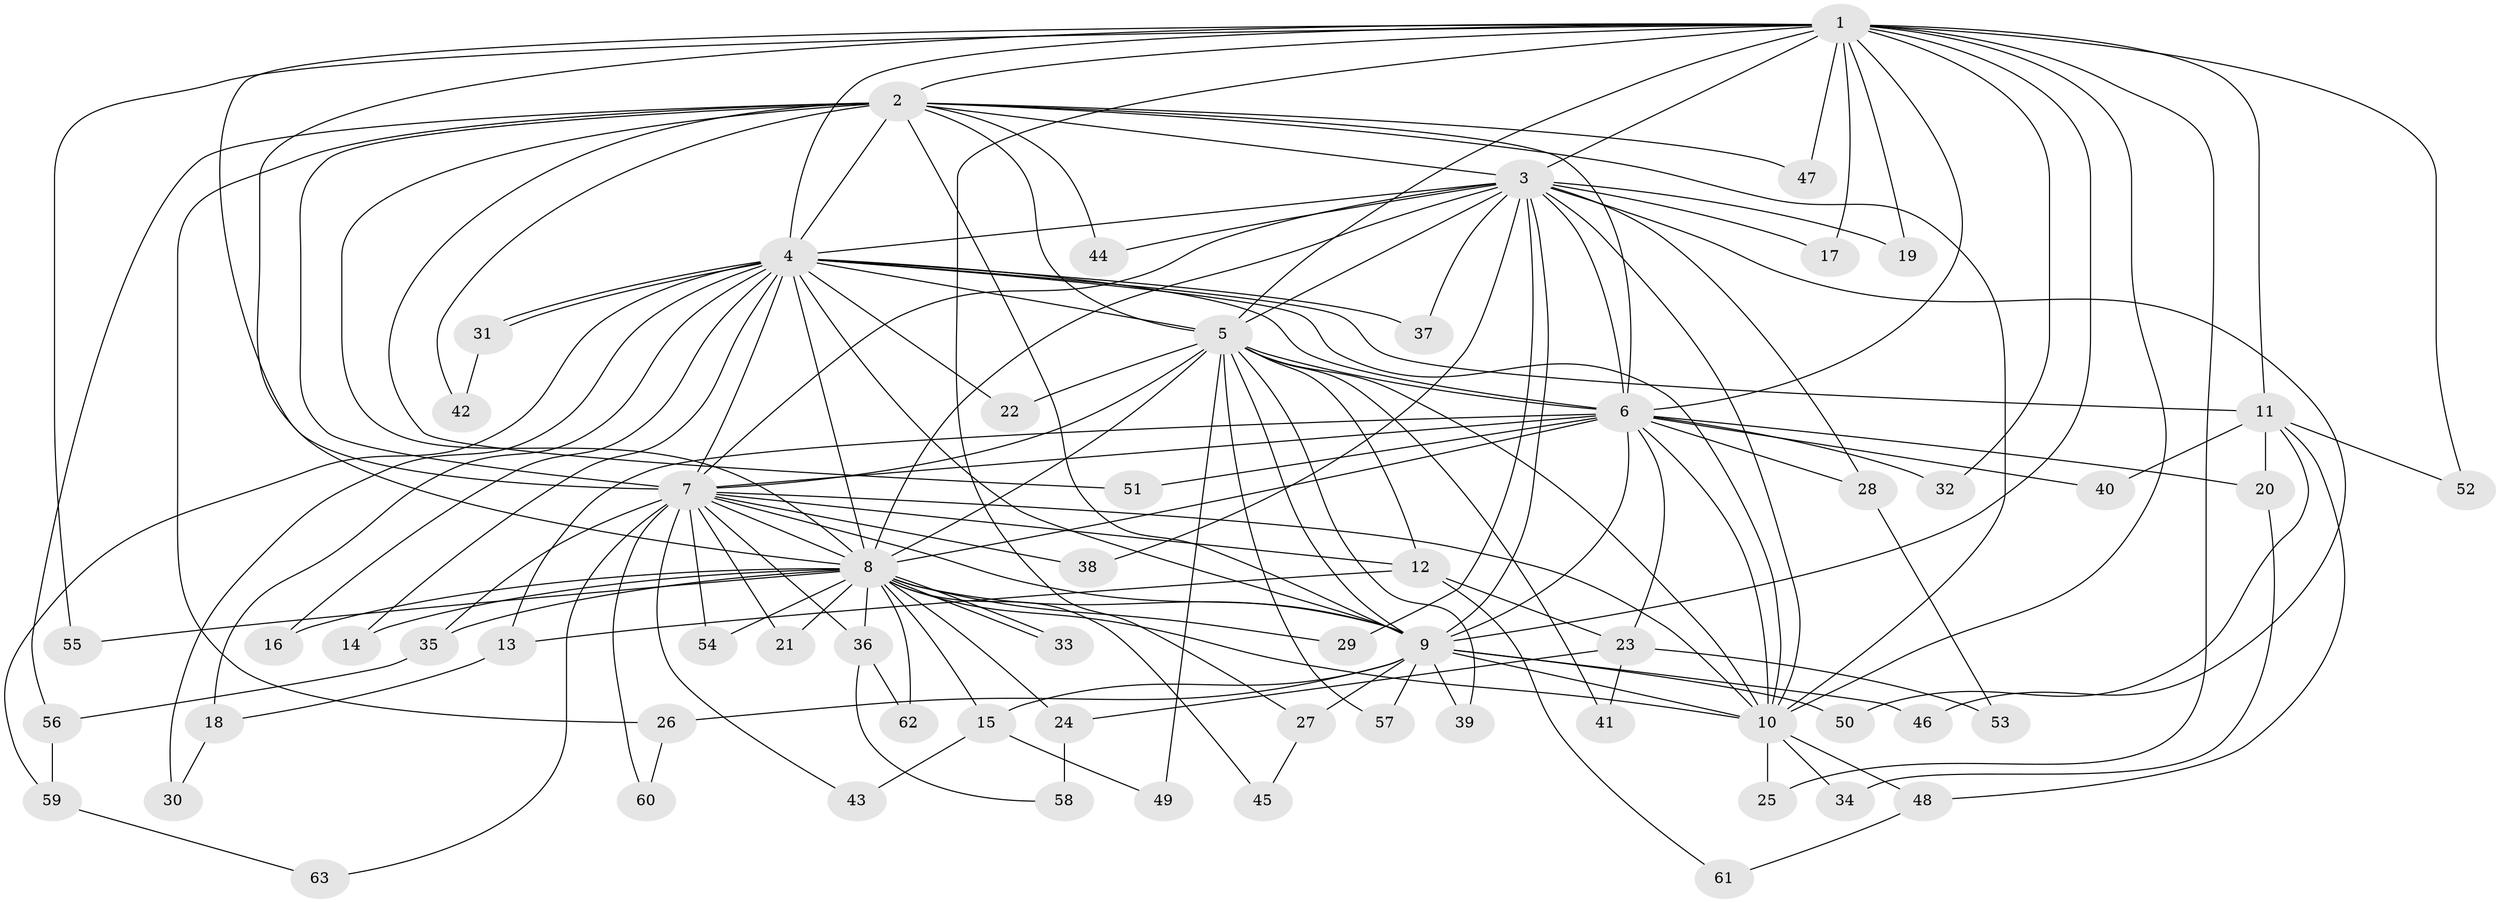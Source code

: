 // coarse degree distribution, {13: 0.0425531914893617, 18: 0.02127659574468085, 19: 0.02127659574468085, 14: 0.02127659574468085, 15: 0.02127659574468085, 23: 0.02127659574468085, 8: 0.02127659574468085, 6: 0.0425531914893617, 2: 0.6170212765957447, 4: 0.06382978723404255, 3: 0.0851063829787234, 1: 0.02127659574468085}
// Generated by graph-tools (version 1.1) at 2025/51/02/27/25 19:51:48]
// undirected, 63 vertices, 151 edges
graph export_dot {
graph [start="1"]
  node [color=gray90,style=filled];
  1;
  2;
  3;
  4;
  5;
  6;
  7;
  8;
  9;
  10;
  11;
  12;
  13;
  14;
  15;
  16;
  17;
  18;
  19;
  20;
  21;
  22;
  23;
  24;
  25;
  26;
  27;
  28;
  29;
  30;
  31;
  32;
  33;
  34;
  35;
  36;
  37;
  38;
  39;
  40;
  41;
  42;
  43;
  44;
  45;
  46;
  47;
  48;
  49;
  50;
  51;
  52;
  53;
  54;
  55;
  56;
  57;
  58;
  59;
  60;
  61;
  62;
  63;
  1 -- 2;
  1 -- 3;
  1 -- 4;
  1 -- 5;
  1 -- 6;
  1 -- 7;
  1 -- 8;
  1 -- 9;
  1 -- 10;
  1 -- 11;
  1 -- 17;
  1 -- 19;
  1 -- 25;
  1 -- 27;
  1 -- 32;
  1 -- 47;
  1 -- 52;
  1 -- 55;
  2 -- 3;
  2 -- 4;
  2 -- 5;
  2 -- 6;
  2 -- 7;
  2 -- 8;
  2 -- 9;
  2 -- 10;
  2 -- 26;
  2 -- 42;
  2 -- 44;
  2 -- 47;
  2 -- 51;
  2 -- 56;
  3 -- 4;
  3 -- 5;
  3 -- 6;
  3 -- 7;
  3 -- 8;
  3 -- 9;
  3 -- 10;
  3 -- 17;
  3 -- 19;
  3 -- 28;
  3 -- 29;
  3 -- 37;
  3 -- 38;
  3 -- 44;
  3 -- 46;
  4 -- 5;
  4 -- 6;
  4 -- 7;
  4 -- 8;
  4 -- 9;
  4 -- 10;
  4 -- 11;
  4 -- 14;
  4 -- 16;
  4 -- 18;
  4 -- 22;
  4 -- 30;
  4 -- 31;
  4 -- 31;
  4 -- 37;
  4 -- 59;
  5 -- 6;
  5 -- 7;
  5 -- 8;
  5 -- 9;
  5 -- 10;
  5 -- 12;
  5 -- 22;
  5 -- 39;
  5 -- 41;
  5 -- 49;
  5 -- 57;
  6 -- 7;
  6 -- 8;
  6 -- 9;
  6 -- 10;
  6 -- 13;
  6 -- 20;
  6 -- 23;
  6 -- 28;
  6 -- 32;
  6 -- 40;
  6 -- 51;
  7 -- 8;
  7 -- 9;
  7 -- 10;
  7 -- 12;
  7 -- 21;
  7 -- 35;
  7 -- 36;
  7 -- 38;
  7 -- 43;
  7 -- 54;
  7 -- 60;
  7 -- 63;
  8 -- 9;
  8 -- 10;
  8 -- 14;
  8 -- 15;
  8 -- 16;
  8 -- 21;
  8 -- 24;
  8 -- 29;
  8 -- 33;
  8 -- 33;
  8 -- 35;
  8 -- 36;
  8 -- 45;
  8 -- 54;
  8 -- 55;
  8 -- 62;
  9 -- 10;
  9 -- 15;
  9 -- 26;
  9 -- 27;
  9 -- 39;
  9 -- 46;
  9 -- 50;
  9 -- 57;
  10 -- 25;
  10 -- 34;
  10 -- 48;
  11 -- 20;
  11 -- 40;
  11 -- 48;
  11 -- 50;
  11 -- 52;
  12 -- 13;
  12 -- 23;
  12 -- 61;
  13 -- 18;
  15 -- 43;
  15 -- 49;
  18 -- 30;
  20 -- 34;
  23 -- 24;
  23 -- 41;
  23 -- 53;
  24 -- 58;
  26 -- 60;
  27 -- 45;
  28 -- 53;
  31 -- 42;
  35 -- 56;
  36 -- 58;
  36 -- 62;
  48 -- 61;
  56 -- 59;
  59 -- 63;
}
